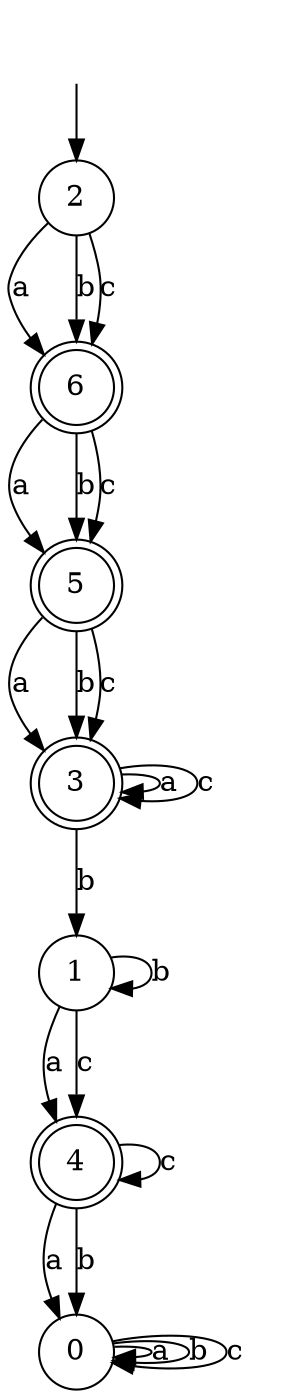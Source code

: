 digraph g {
__start [label=""shape=none]
	2[shape="circle" label="2"]
	0[shape="circle" label="0"]
	1[shape="circle" label="1"]
	3[shape="doublecircle" label="3"]
	4[shape="doublecircle" label="4"]
	5[shape="doublecircle" label="5"]
	6[shape="doublecircle" label="6"]

__start -> 2
	0 -> 0 [label="a"]
	0 -> 0 [label="b"]
	0 -> 0 [label="c"]
	1 -> 4 [label="a"]
	1 -> 1 [label="b"]
	1 -> 4 [label="c"]
	2 -> 6 [label="a"]
	2 -> 6 [label="b"]
	2 -> 6 [label="c"]
	3 -> 3 [label="a"]
	3 -> 1 [label="b"]
	3 -> 3 [label="c"]
	4 -> 0 [label="a"]
	4 -> 0 [label="b"]
	4 -> 4 [label="c"]
	5 -> 3 [label="a"]
	5 -> 3 [label="b"]
	5 -> 3 [label="c"]
	6 -> 5 [label="a"]
	6 -> 5 [label="b"]
	6 -> 5 [label="c"]
}
